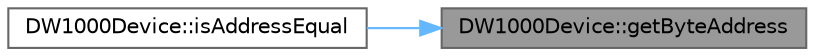 digraph "DW1000Device::getByteAddress"
{
 // LATEX_PDF_SIZE
  bgcolor="transparent";
  edge [fontname=Helvetica,fontsize=10,labelfontname=Helvetica,labelfontsize=10];
  node [fontname=Helvetica,fontsize=10,shape=box,height=0.2,width=0.4];
  rankdir="RL";
  Node1 [id="Node000001",label="DW1000Device::getByteAddress",height=0.2,width=0.4,color="gray40", fillcolor="grey60", style="filled", fontcolor="black",tooltip=" "];
  Node1 -> Node2 [id="edge1_Node000001_Node000002",dir="back",color="steelblue1",style="solid",tooltip=" "];
  Node2 [id="Node000002",label="DW1000Device::isAddressEqual",height=0.2,width=0.4,color="grey40", fillcolor="white", style="filled",URL="$class_d_w1000_device.html#a656f661e77b03f24cffb2ead5f5a654f",tooltip=" "];
}
